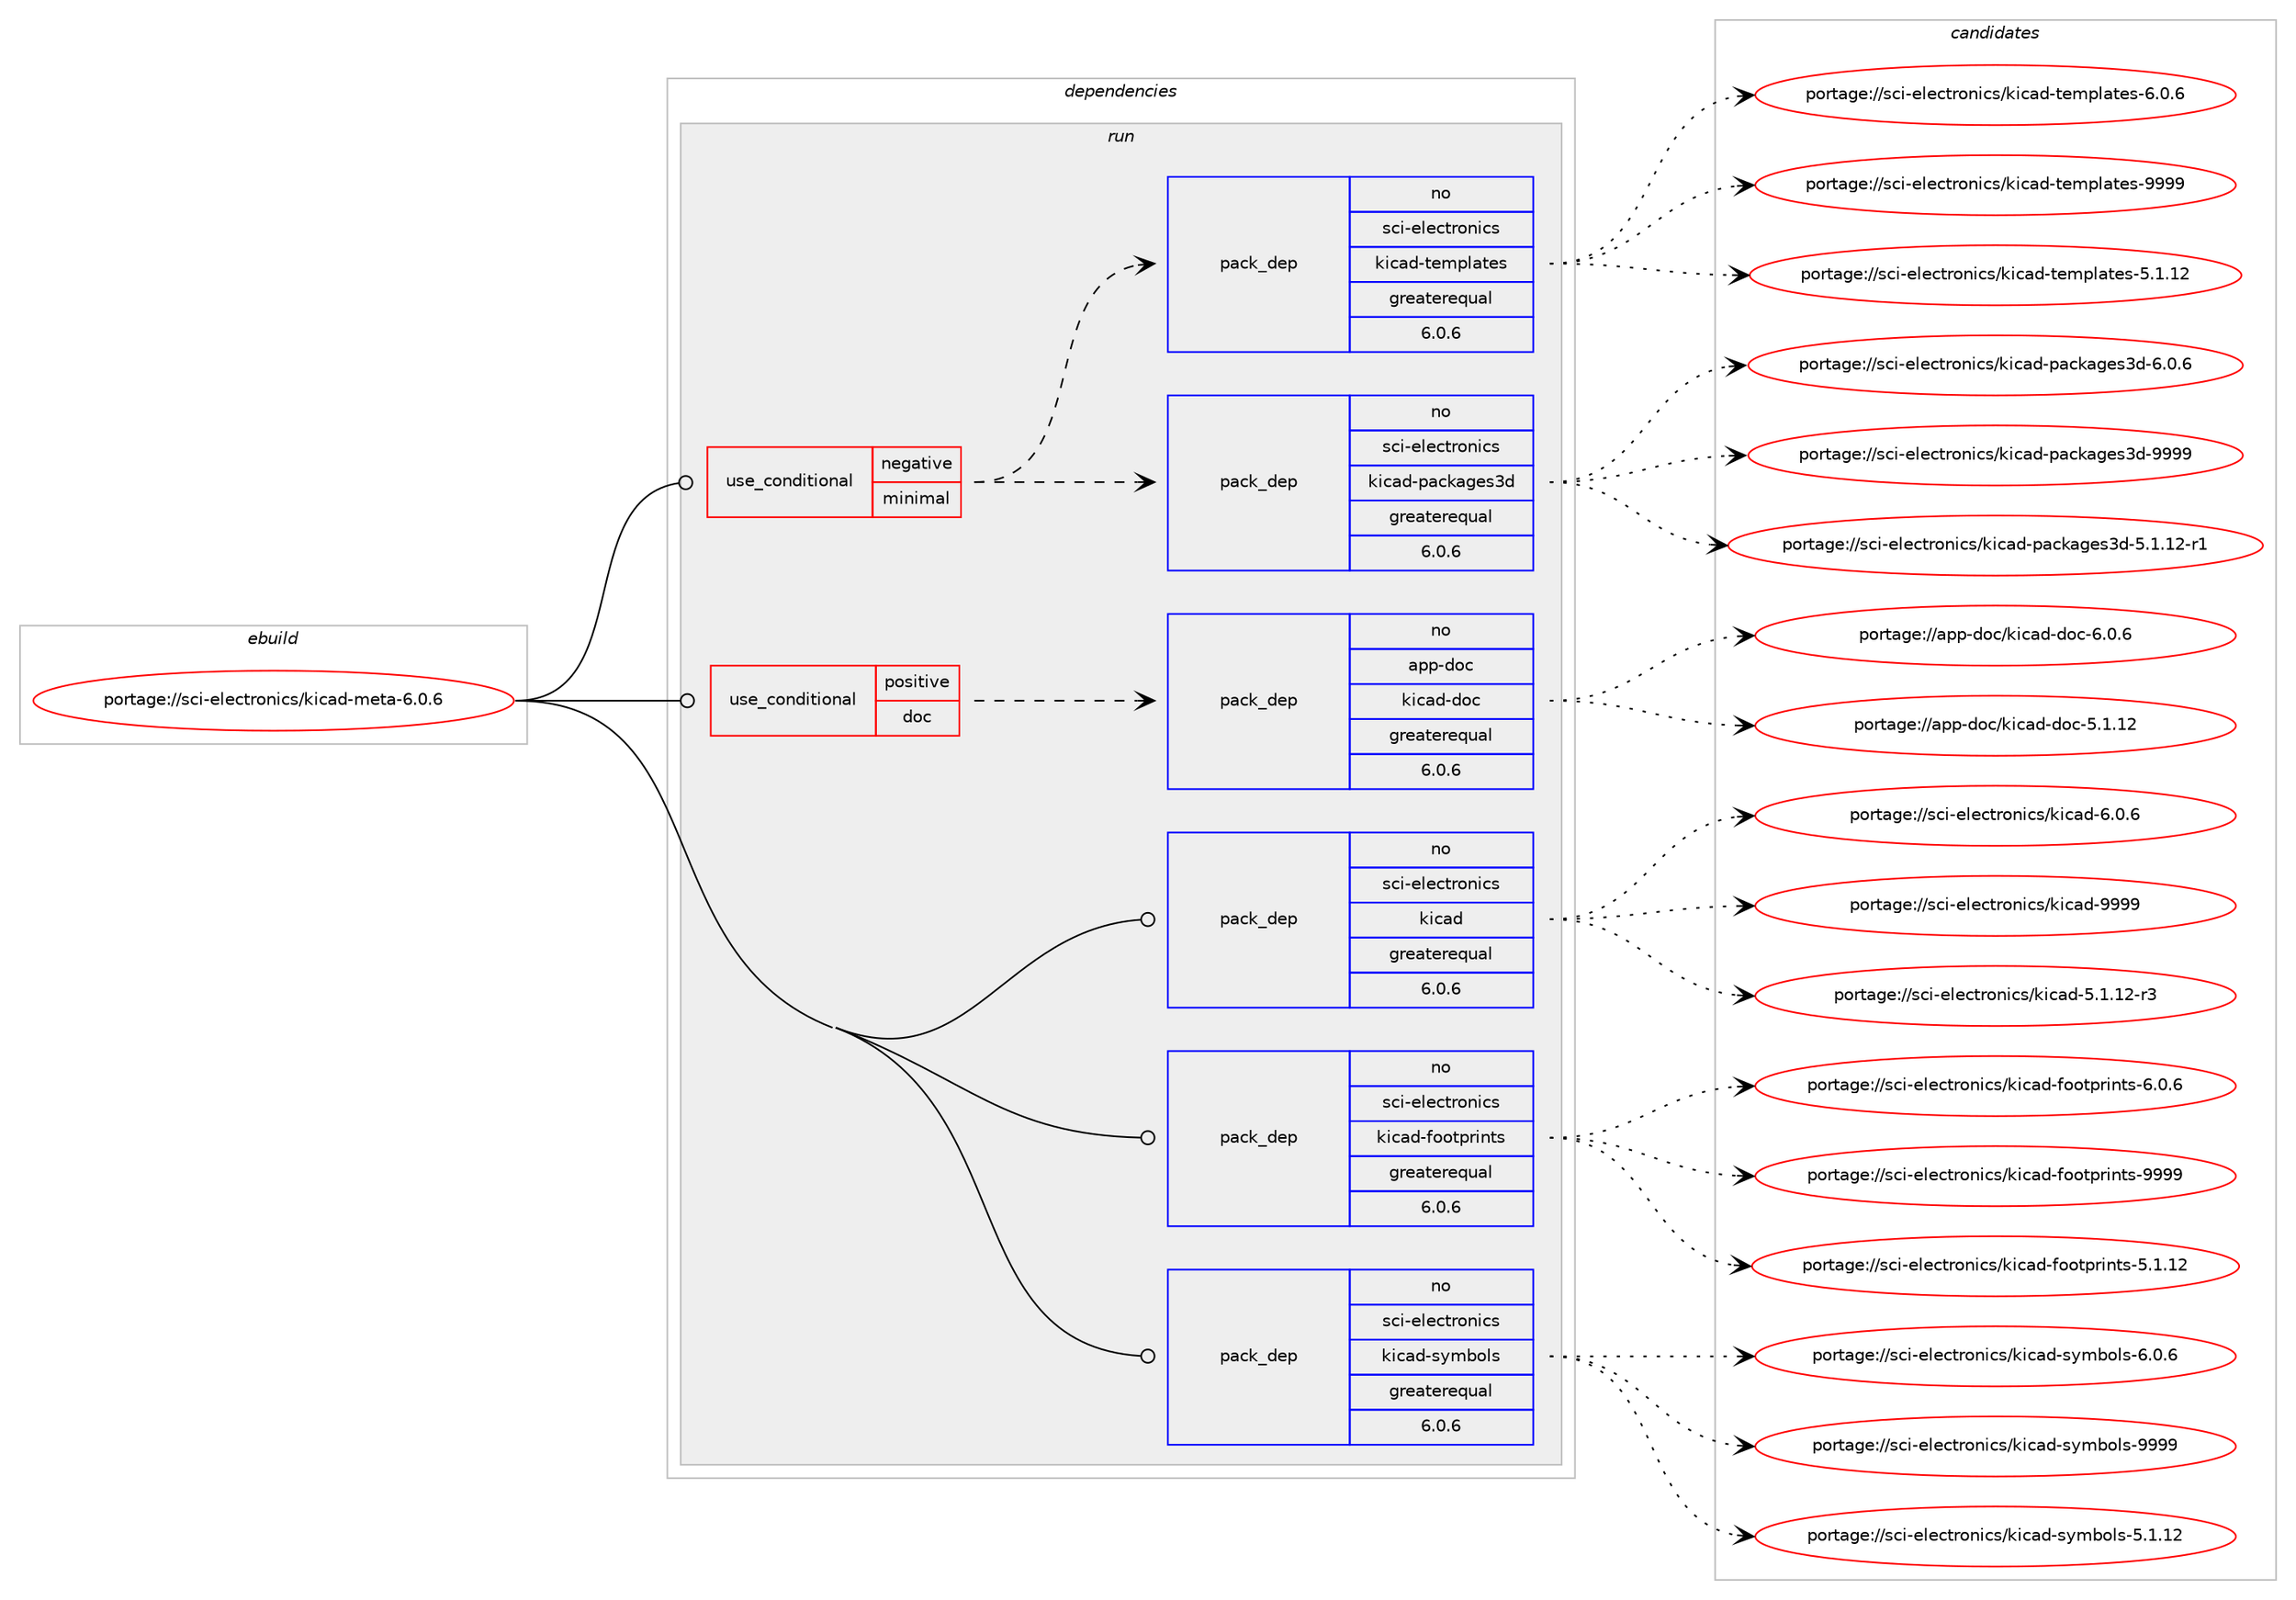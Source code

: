 digraph prolog {

# *************
# Graph options
# *************

newrank=true;
concentrate=true;
compound=true;
graph [rankdir=LR,fontname=Helvetica,fontsize=10,ranksep=1.5];#, ranksep=2.5, nodesep=0.2];
edge  [arrowhead=vee];
node  [fontname=Helvetica,fontsize=10];

# **********
# The ebuild
# **********

subgraph cluster_leftcol {
color=gray;
rank=same;
label=<<i>ebuild</i>>;
id [label="portage://sci-electronics/kicad-meta-6.0.6", color=red, width=4, href="../sci-electronics/kicad-meta-6.0.6.svg"];
}

# ****************
# The dependencies
# ****************

subgraph cluster_midcol {
color=gray;
label=<<i>dependencies</i>>;
subgraph cluster_compile {
fillcolor="#eeeeee";
style=filled;
label=<<i>compile</i>>;
}
subgraph cluster_compileandrun {
fillcolor="#eeeeee";
style=filled;
label=<<i>compile and run</i>>;
}
subgraph cluster_run {
fillcolor="#eeeeee";
style=filled;
label=<<i>run</i>>;
subgraph cond2288 {
dependency3406 [label=<<TABLE BORDER="0" CELLBORDER="1" CELLSPACING="0" CELLPADDING="4"><TR><TD ROWSPAN="3" CELLPADDING="10">use_conditional</TD></TR><TR><TD>negative</TD></TR><TR><TD>minimal</TD></TR></TABLE>>, shape=none, color=red];
subgraph pack1099 {
dependency3407 [label=<<TABLE BORDER="0" CELLBORDER="1" CELLSPACING="0" CELLPADDING="4" WIDTH="220"><TR><TD ROWSPAN="6" CELLPADDING="30">pack_dep</TD></TR><TR><TD WIDTH="110">no</TD></TR><TR><TD>sci-electronics</TD></TR><TR><TD>kicad-packages3d</TD></TR><TR><TD>greaterequal</TD></TR><TR><TD>6.0.6</TD></TR></TABLE>>, shape=none, color=blue];
}
dependency3406:e -> dependency3407:w [weight=20,style="dashed",arrowhead="vee"];
subgraph pack1100 {
dependency3408 [label=<<TABLE BORDER="0" CELLBORDER="1" CELLSPACING="0" CELLPADDING="4" WIDTH="220"><TR><TD ROWSPAN="6" CELLPADDING="30">pack_dep</TD></TR><TR><TD WIDTH="110">no</TD></TR><TR><TD>sci-electronics</TD></TR><TR><TD>kicad-templates</TD></TR><TR><TD>greaterequal</TD></TR><TR><TD>6.0.6</TD></TR></TABLE>>, shape=none, color=blue];
}
dependency3406:e -> dependency3408:w [weight=20,style="dashed",arrowhead="vee"];
}
id:e -> dependency3406:w [weight=20,style="solid",arrowhead="odot"];
subgraph cond2289 {
dependency3409 [label=<<TABLE BORDER="0" CELLBORDER="1" CELLSPACING="0" CELLPADDING="4"><TR><TD ROWSPAN="3" CELLPADDING="10">use_conditional</TD></TR><TR><TD>positive</TD></TR><TR><TD>doc</TD></TR></TABLE>>, shape=none, color=red];
subgraph pack1101 {
dependency3410 [label=<<TABLE BORDER="0" CELLBORDER="1" CELLSPACING="0" CELLPADDING="4" WIDTH="220"><TR><TD ROWSPAN="6" CELLPADDING="30">pack_dep</TD></TR><TR><TD WIDTH="110">no</TD></TR><TR><TD>app-doc</TD></TR><TR><TD>kicad-doc</TD></TR><TR><TD>greaterequal</TD></TR><TR><TD>6.0.6</TD></TR></TABLE>>, shape=none, color=blue];
}
dependency3409:e -> dependency3410:w [weight=20,style="dashed",arrowhead="vee"];
}
id:e -> dependency3409:w [weight=20,style="solid",arrowhead="odot"];
subgraph pack1102 {
dependency3411 [label=<<TABLE BORDER="0" CELLBORDER="1" CELLSPACING="0" CELLPADDING="4" WIDTH="220"><TR><TD ROWSPAN="6" CELLPADDING="30">pack_dep</TD></TR><TR><TD WIDTH="110">no</TD></TR><TR><TD>sci-electronics</TD></TR><TR><TD>kicad</TD></TR><TR><TD>greaterequal</TD></TR><TR><TD>6.0.6</TD></TR></TABLE>>, shape=none, color=blue];
}
id:e -> dependency3411:w [weight=20,style="solid",arrowhead="odot"];
subgraph pack1103 {
dependency3412 [label=<<TABLE BORDER="0" CELLBORDER="1" CELLSPACING="0" CELLPADDING="4" WIDTH="220"><TR><TD ROWSPAN="6" CELLPADDING="30">pack_dep</TD></TR><TR><TD WIDTH="110">no</TD></TR><TR><TD>sci-electronics</TD></TR><TR><TD>kicad-footprints</TD></TR><TR><TD>greaterequal</TD></TR><TR><TD>6.0.6</TD></TR></TABLE>>, shape=none, color=blue];
}
id:e -> dependency3412:w [weight=20,style="solid",arrowhead="odot"];
subgraph pack1104 {
dependency3413 [label=<<TABLE BORDER="0" CELLBORDER="1" CELLSPACING="0" CELLPADDING="4" WIDTH="220"><TR><TD ROWSPAN="6" CELLPADDING="30">pack_dep</TD></TR><TR><TD WIDTH="110">no</TD></TR><TR><TD>sci-electronics</TD></TR><TR><TD>kicad-symbols</TD></TR><TR><TD>greaterequal</TD></TR><TR><TD>6.0.6</TD></TR></TABLE>>, shape=none, color=blue];
}
id:e -> dependency3413:w [weight=20,style="solid",arrowhead="odot"];
}
}

# **************
# The candidates
# **************

subgraph cluster_choices {
rank=same;
color=gray;
label=<<i>candidates</i>>;

subgraph choice1099 {
color=black;
nodesep=1;
choice115991054510110810199116114111110105991154710710599971004511297991079710310111551100455346494649504511449 [label="portage://sci-electronics/kicad-packages3d-5.1.12-r1", color=red, width=4,href="../sci-electronics/kicad-packages3d-5.1.12-r1.svg"];
choice115991054510110810199116114111110105991154710710599971004511297991079710310111551100455446484654 [label="portage://sci-electronics/kicad-packages3d-6.0.6", color=red, width=4,href="../sci-electronics/kicad-packages3d-6.0.6.svg"];
choice1159910545101108101991161141111101059911547107105999710045112979910797103101115511004557575757 [label="portage://sci-electronics/kicad-packages3d-9999", color=red, width=4,href="../sci-electronics/kicad-packages3d-9999.svg"];
dependency3407:e -> choice115991054510110810199116114111110105991154710710599971004511297991079710310111551100455346494649504511449:w [style=dotted,weight="100"];
dependency3407:e -> choice115991054510110810199116114111110105991154710710599971004511297991079710310111551100455446484654:w [style=dotted,weight="100"];
dependency3407:e -> choice1159910545101108101991161141111101059911547107105999710045112979910797103101115511004557575757:w [style=dotted,weight="100"];
}
subgraph choice1100 {
color=black;
nodesep=1;
choice11599105451011081019911611411111010599115471071059997100451161011091121089711610111545534649464950 [label="portage://sci-electronics/kicad-templates-5.1.12", color=red, width=4,href="../sci-electronics/kicad-templates-5.1.12.svg"];
choice115991054510110810199116114111110105991154710710599971004511610110911210897116101115455446484654 [label="portage://sci-electronics/kicad-templates-6.0.6", color=red, width=4,href="../sci-electronics/kicad-templates-6.0.6.svg"];
choice1159910545101108101991161141111101059911547107105999710045116101109112108971161011154557575757 [label="portage://sci-electronics/kicad-templates-9999", color=red, width=4,href="../sci-electronics/kicad-templates-9999.svg"];
dependency3408:e -> choice11599105451011081019911611411111010599115471071059997100451161011091121089711610111545534649464950:w [style=dotted,weight="100"];
dependency3408:e -> choice115991054510110810199116114111110105991154710710599971004511610110911210897116101115455446484654:w [style=dotted,weight="100"];
dependency3408:e -> choice1159910545101108101991161141111101059911547107105999710045116101109112108971161011154557575757:w [style=dotted,weight="100"];
}
subgraph choice1101 {
color=black;
nodesep=1;
choice971121124510011199471071059997100451001119945534649464950 [label="portage://app-doc/kicad-doc-5.1.12", color=red, width=4,href="../app-doc/kicad-doc-5.1.12.svg"];
choice9711211245100111994710710599971004510011199455446484654 [label="portage://app-doc/kicad-doc-6.0.6", color=red, width=4,href="../app-doc/kicad-doc-6.0.6.svg"];
dependency3410:e -> choice971121124510011199471071059997100451001119945534649464950:w [style=dotted,weight="100"];
dependency3410:e -> choice9711211245100111994710710599971004510011199455446484654:w [style=dotted,weight="100"];
}
subgraph choice1102 {
color=black;
nodesep=1;
choice11599105451011081019911611411111010599115471071059997100455346494649504511451 [label="portage://sci-electronics/kicad-5.1.12-r3", color=red, width=4,href="../sci-electronics/kicad-5.1.12-r3.svg"];
choice11599105451011081019911611411111010599115471071059997100455446484654 [label="portage://sci-electronics/kicad-6.0.6", color=red, width=4,href="../sci-electronics/kicad-6.0.6.svg"];
choice115991054510110810199116114111110105991154710710599971004557575757 [label="portage://sci-electronics/kicad-9999", color=red, width=4,href="../sci-electronics/kicad-9999.svg"];
dependency3411:e -> choice11599105451011081019911611411111010599115471071059997100455346494649504511451:w [style=dotted,weight="100"];
dependency3411:e -> choice11599105451011081019911611411111010599115471071059997100455446484654:w [style=dotted,weight="100"];
dependency3411:e -> choice115991054510110810199116114111110105991154710710599971004557575757:w [style=dotted,weight="100"];
}
subgraph choice1103 {
color=black;
nodesep=1;
choice115991054510110810199116114111110105991154710710599971004510211111111611211410511011611545534649464950 [label="portage://sci-electronics/kicad-footprints-5.1.12", color=red, width=4,href="../sci-electronics/kicad-footprints-5.1.12.svg"];
choice1159910545101108101991161141111101059911547107105999710045102111111116112114105110116115455446484654 [label="portage://sci-electronics/kicad-footprints-6.0.6", color=red, width=4,href="../sci-electronics/kicad-footprints-6.0.6.svg"];
choice11599105451011081019911611411111010599115471071059997100451021111111161121141051101161154557575757 [label="portage://sci-electronics/kicad-footprints-9999", color=red, width=4,href="../sci-electronics/kicad-footprints-9999.svg"];
dependency3412:e -> choice115991054510110810199116114111110105991154710710599971004510211111111611211410511011611545534649464950:w [style=dotted,weight="100"];
dependency3412:e -> choice1159910545101108101991161141111101059911547107105999710045102111111116112114105110116115455446484654:w [style=dotted,weight="100"];
dependency3412:e -> choice11599105451011081019911611411111010599115471071059997100451021111111161121141051101161154557575757:w [style=dotted,weight="100"];
}
subgraph choice1104 {
color=black;
nodesep=1;
choice11599105451011081019911611411111010599115471071059997100451151211099811110811545534649464950 [label="portage://sci-electronics/kicad-symbols-5.1.12", color=red, width=4,href="../sci-electronics/kicad-symbols-5.1.12.svg"];
choice115991054510110810199116114111110105991154710710599971004511512110998111108115455446484654 [label="portage://sci-electronics/kicad-symbols-6.0.6", color=red, width=4,href="../sci-electronics/kicad-symbols-6.0.6.svg"];
choice1159910545101108101991161141111101059911547107105999710045115121109981111081154557575757 [label="portage://sci-electronics/kicad-symbols-9999", color=red, width=4,href="../sci-electronics/kicad-symbols-9999.svg"];
dependency3413:e -> choice11599105451011081019911611411111010599115471071059997100451151211099811110811545534649464950:w [style=dotted,weight="100"];
dependency3413:e -> choice115991054510110810199116114111110105991154710710599971004511512110998111108115455446484654:w [style=dotted,weight="100"];
dependency3413:e -> choice1159910545101108101991161141111101059911547107105999710045115121109981111081154557575757:w [style=dotted,weight="100"];
}
}

}
